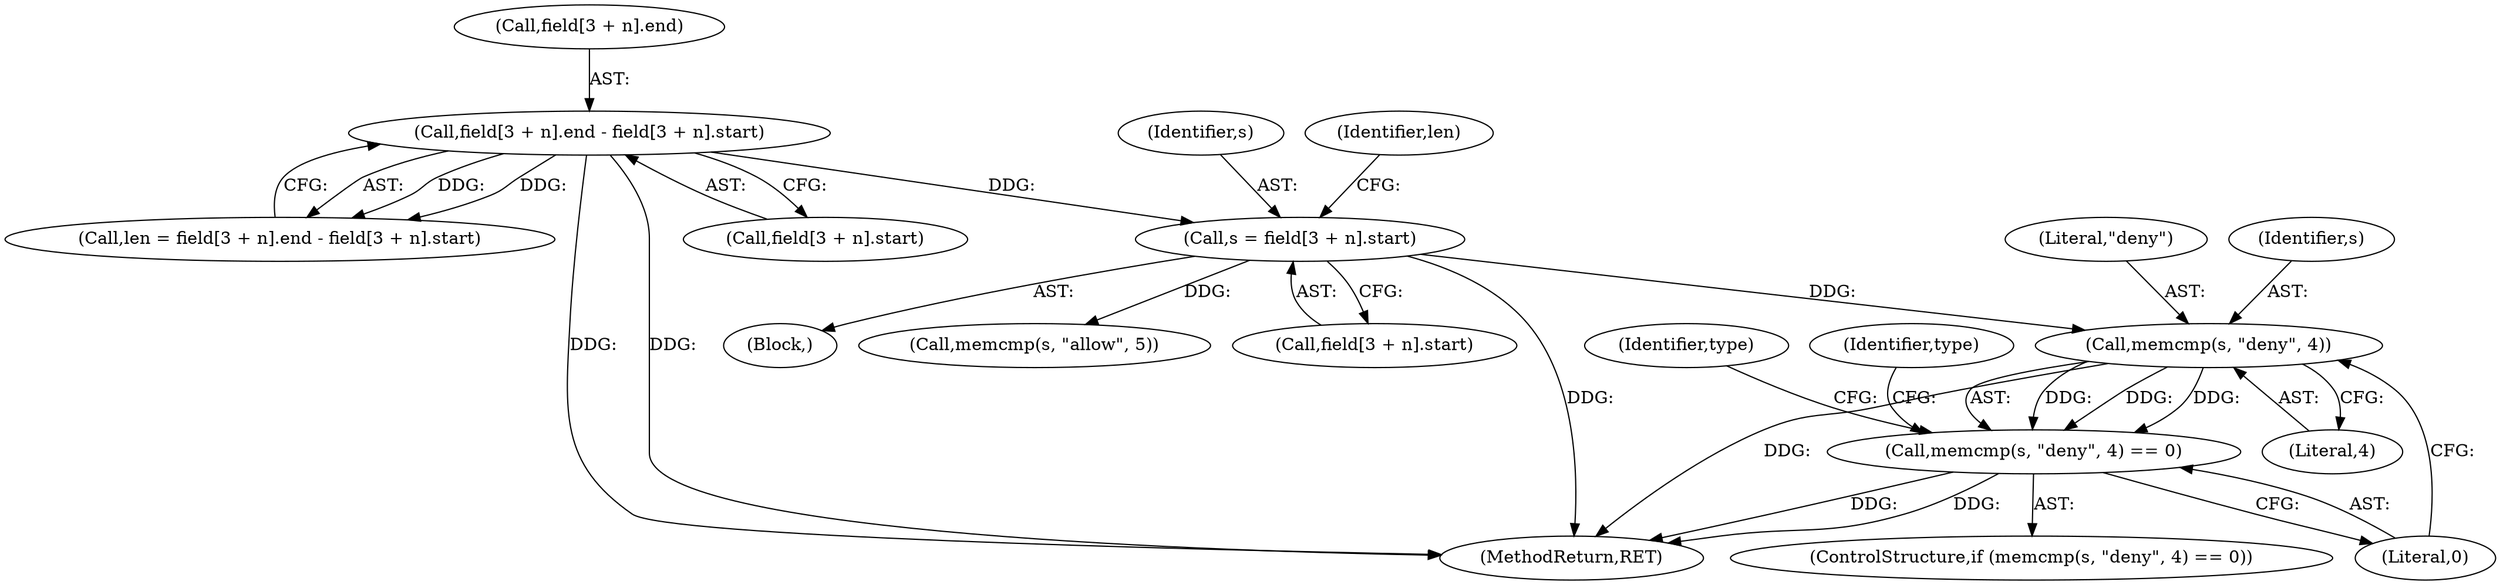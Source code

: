 digraph "0_libarchive_15bf44fd2c1ad0e3fd87048b3fcc90c4dcff1175@API" {
"1000895" [label="(Call,memcmp(s, \"deny\", 4))"];
"1000859" [label="(Call,s = field[3 + n].start)"];
"1000870" [label="(Call,field[3 + n].end - field[3 + n].start)"];
"1000894" [label="(Call,memcmp(s, \"deny\", 4) == 0)"];
"1000869" [label="(Identifier,len)"];
"1000870" [label="(Call,field[3 + n].end - field[3 + n].start)"];
"1000898" [label="(Literal,4)"];
"1000878" [label="(Call,field[3 + n].start)"];
"1000901" [label="(Identifier,type)"];
"1000897" [label="(Literal,\"deny\")"];
"1000868" [label="(Call,len = field[3 + n].end - field[3 + n].start)"];
"1000895" [label="(Call,memcmp(s, \"deny\", 4))"];
"1000871" [label="(Call,field[3 + n].end)"];
"1000911" [label="(Call,memcmp(s, \"allow\", 5))"];
"1001007" [label="(MethodReturn,RET)"];
"1000893" [label="(ControlStructure,if (memcmp(s, \"deny\", 4) == 0))"];
"1000899" [label="(Literal,0)"];
"1000943" [label="(Identifier,type)"];
"1000860" [label="(Identifier,s)"];
"1000861" [label="(Call,field[3 + n].start)"];
"1000894" [label="(Call,memcmp(s, \"deny\", 4) == 0)"];
"1000896" [label="(Identifier,s)"];
"1000859" [label="(Call,s = field[3 + n].start)"];
"1000683" [label="(Block,)"];
"1000895" -> "1000894"  [label="AST: "];
"1000895" -> "1000898"  [label="CFG: "];
"1000896" -> "1000895"  [label="AST: "];
"1000897" -> "1000895"  [label="AST: "];
"1000898" -> "1000895"  [label="AST: "];
"1000899" -> "1000895"  [label="CFG: "];
"1000895" -> "1001007"  [label="DDG: "];
"1000895" -> "1000894"  [label="DDG: "];
"1000895" -> "1000894"  [label="DDG: "];
"1000895" -> "1000894"  [label="DDG: "];
"1000859" -> "1000895"  [label="DDG: "];
"1000859" -> "1000683"  [label="AST: "];
"1000859" -> "1000861"  [label="CFG: "];
"1000860" -> "1000859"  [label="AST: "];
"1000861" -> "1000859"  [label="AST: "];
"1000869" -> "1000859"  [label="CFG: "];
"1000859" -> "1001007"  [label="DDG: "];
"1000870" -> "1000859"  [label="DDG: "];
"1000859" -> "1000911"  [label="DDG: "];
"1000870" -> "1000868"  [label="AST: "];
"1000870" -> "1000878"  [label="CFG: "];
"1000871" -> "1000870"  [label="AST: "];
"1000878" -> "1000870"  [label="AST: "];
"1000868" -> "1000870"  [label="CFG: "];
"1000870" -> "1001007"  [label="DDG: "];
"1000870" -> "1001007"  [label="DDG: "];
"1000870" -> "1000868"  [label="DDG: "];
"1000870" -> "1000868"  [label="DDG: "];
"1000894" -> "1000893"  [label="AST: "];
"1000894" -> "1000899"  [label="CFG: "];
"1000899" -> "1000894"  [label="AST: "];
"1000901" -> "1000894"  [label="CFG: "];
"1000943" -> "1000894"  [label="CFG: "];
"1000894" -> "1001007"  [label="DDG: "];
"1000894" -> "1001007"  [label="DDG: "];
}
